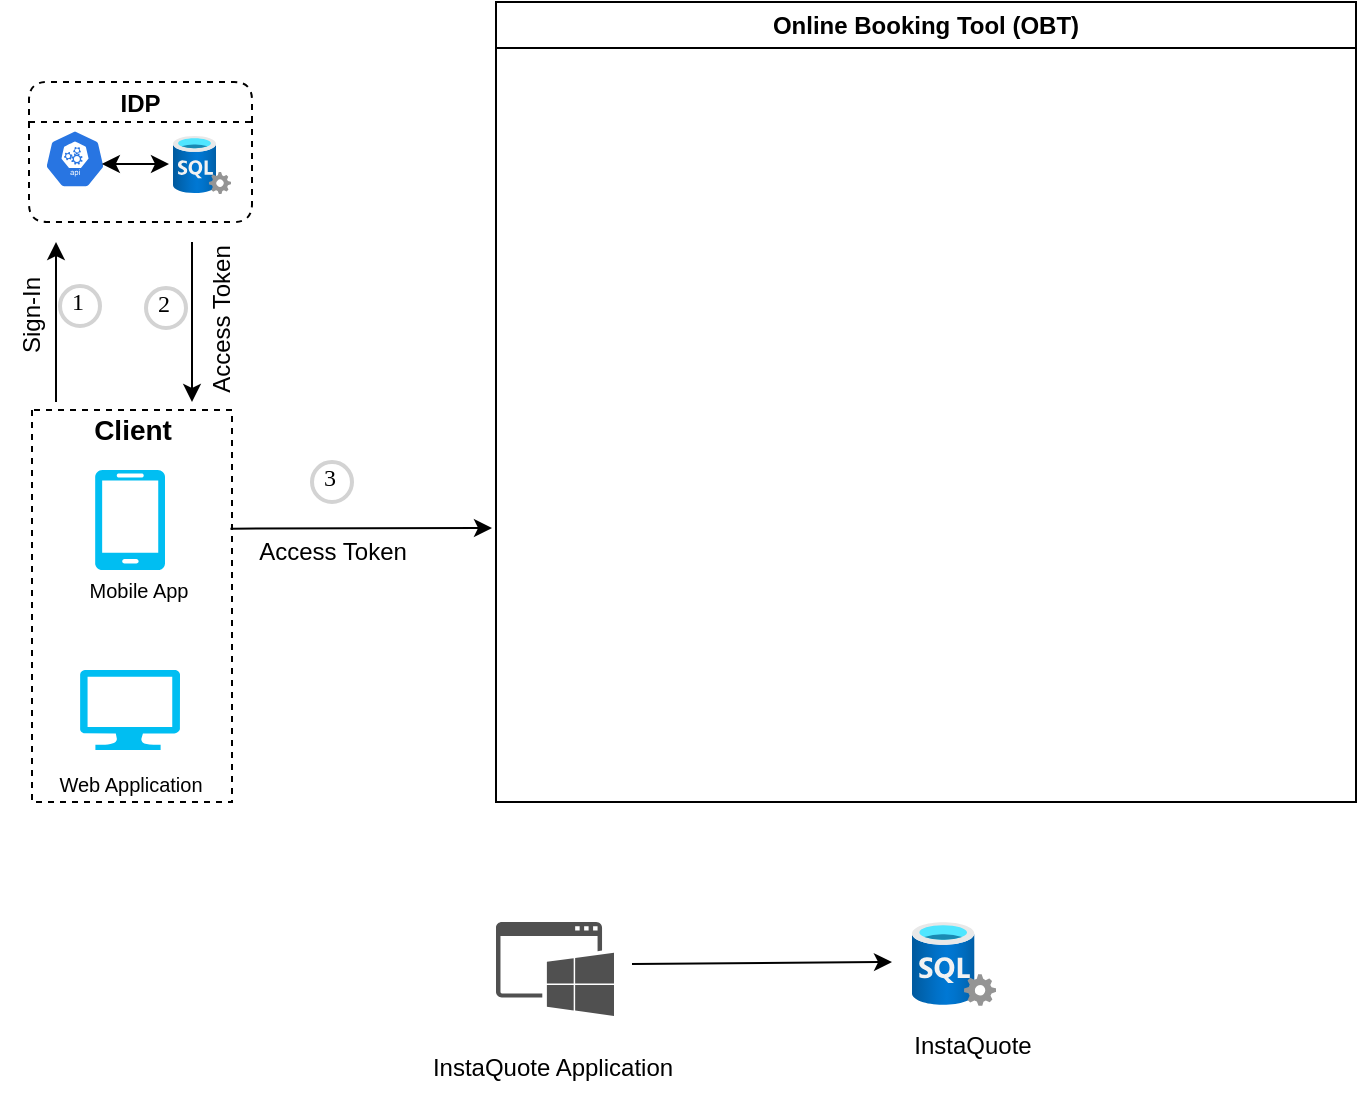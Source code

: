 <mxfile version="24.0.1" type="github">
  <diagram name="Page-1" id="DUCIpj3DOu0OiCT-E4R0">
    <mxGraphModel dx="1509" dy="777" grid="1" gridSize="10" guides="1" tooltips="1" connect="1" arrows="1" fold="1" page="1" pageScale="1" pageWidth="827" pageHeight="1169" math="0" shadow="0">
      <root>
        <mxCell id="0" />
        <mxCell id="1" parent="0" />
        <mxCell id="tTZFya0qGvYQVYEenKkX-1" value="" style="swimlane;startSize=0;fontSize=10;strokeWidth=1;fillColor=#E6E6E6;collapsible=0;dashed=1;rounded=1;noLabel=0;" vertex="1" parent="1">
          <mxGeometry x="20" y="414" width="100" height="196" as="geometry" />
        </mxCell>
        <mxCell id="tTZFya0qGvYQVYEenKkX-2" value="&lt;b&gt;Client&lt;/b&gt;" style="text;html=1;align=center;verticalAlign=middle;resizable=0;points=[];autosize=1;strokeColor=none;fillColor=none;fontSize=14;" vertex="1" parent="tTZFya0qGvYQVYEenKkX-1">
          <mxGeometry x="20" y="-5" width="60" height="30" as="geometry" />
        </mxCell>
        <mxCell id="tTZFya0qGvYQVYEenKkX-3" value="Mobile App&lt;br&gt;" style="text;html=1;align=center;verticalAlign=middle;resizable=0;points=[];autosize=1;strokeColor=none;fillColor=none;fontSize=10;" vertex="1" parent="tTZFya0qGvYQVYEenKkX-1">
          <mxGeometry x="23" y="80" width="60" height="20" as="geometry" />
        </mxCell>
        <mxCell id="tTZFya0qGvYQVYEenKkX-4" value="" style="verticalLabelPosition=bottom;html=1;verticalAlign=top;align=center;strokeColor=none;fillColor=#00BEF2;shape=mxgraph.azure.computer;pointerEvents=1;rounded=1;dashed=1;fontSize=10;" vertex="1" parent="tTZFya0qGvYQVYEenKkX-1">
          <mxGeometry x="24" y="130" width="50" height="40" as="geometry" />
        </mxCell>
        <mxCell id="tTZFya0qGvYQVYEenKkX-5" value="" style="verticalLabelPosition=bottom;html=1;verticalAlign=top;align=center;strokeColor=none;fillColor=#00BEF2;shape=mxgraph.azure.mobile;pointerEvents=1;rounded=1;dashed=1;fontSize=10;" vertex="1" parent="tTZFya0qGvYQVYEenKkX-1">
          <mxGeometry x="31.5" y="30" width="35" height="50" as="geometry" />
        </mxCell>
        <mxCell id="tTZFya0qGvYQVYEenKkX-6" value="Web Application" style="text;html=1;align=center;verticalAlign=middle;resizable=0;points=[];autosize=1;strokeColor=none;fillColor=none;fontSize=10;" vertex="1" parent="1">
          <mxGeometry x="24" y="591" width="90" height="20" as="geometry" />
        </mxCell>
        <mxCell id="tTZFya0qGvYQVYEenKkX-7" value="IDP" style="swimlane;startSize=20;glass=0;swimlaneLine=1;dashed=1;strokeWidth=1;swimlaneFillColor=none;rounded=1;shadow=0;sketch=0;swimlaneHead=1;horizontal=1;noLabel=0;collapsible=0;" vertex="1" parent="1">
          <mxGeometry x="18.5" y="250" width="111.5" height="70" as="geometry">
            <mxRectangle x="140" y="55" width="50" height="40" as="alternateBounds" />
          </mxGeometry>
        </mxCell>
        <mxCell id="tTZFya0qGvYQVYEenKkX-8" value="" style="sketch=0;html=1;dashed=0;whitespace=wrap;fillColor=#2875E2;strokeColor=#ffffff;points=[[0.005,0.63,0],[0.1,0.2,0],[0.9,0.2,0],[0.5,0,0],[0.995,0.63,0],[0.72,0.99,0],[0.5,1,0],[0.28,0.99,0]];shape=mxgraph.kubernetes.icon;prIcon=api" vertex="1" parent="tTZFya0qGvYQVYEenKkX-7">
          <mxGeometry x="-2" y="24" width="50" height="29" as="geometry" />
        </mxCell>
        <mxCell id="tTZFya0qGvYQVYEenKkX-9" value="" style="aspect=fixed;html=1;points=[];align=center;image;fontSize=12;image=img/lib/azure2/databases/SQL_Server.svg;" vertex="1" parent="tTZFya0qGvYQVYEenKkX-7">
          <mxGeometry x="72" y="27" width="29" height="29" as="geometry" />
        </mxCell>
        <mxCell id="tTZFya0qGvYQVYEenKkX-10" value="" style="endArrow=classic;startArrow=classic;html=1;rounded=0;fontSize=11;" edge="1" parent="tTZFya0qGvYQVYEenKkX-7">
          <mxGeometry width="50" height="50" relative="1" as="geometry">
            <mxPoint x="70" y="41" as="sourcePoint" />
            <mxPoint x="36.41" y="41" as="targetPoint" />
          </mxGeometry>
        </mxCell>
        <mxCell id="tTZFya0qGvYQVYEenKkX-14" value="" style="endArrow=classic;html=1;rounded=0;" edge="1" parent="1">
          <mxGeometry width="50" height="50" relative="1" as="geometry">
            <mxPoint x="32" y="410" as="sourcePoint" />
            <mxPoint x="32" y="330" as="targetPoint" />
          </mxGeometry>
        </mxCell>
        <mxCell id="tTZFya0qGvYQVYEenKkX-16" value="1" style="ellipse;whiteSpace=wrap;html=1;aspect=fixed;strokeWidth=2;fontFamily=Tahoma;spacingBottom=4;spacingRight=2;strokeColor=#d3d3d3;" vertex="1" parent="1">
          <mxGeometry x="34" y="352" width="20" height="20" as="geometry" />
        </mxCell>
        <mxCell id="tTZFya0qGvYQVYEenKkX-17" value="" style="endArrow=classic;html=1;rounded=0;" edge="1" parent="1">
          <mxGeometry width="50" height="50" relative="1" as="geometry">
            <mxPoint x="100" y="330" as="sourcePoint" />
            <mxPoint x="100" y="410" as="targetPoint" />
          </mxGeometry>
        </mxCell>
        <mxCell id="tTZFya0qGvYQVYEenKkX-18" value="2" style="ellipse;whiteSpace=wrap;html=1;aspect=fixed;strokeWidth=2;fontFamily=Tahoma;spacingBottom=4;spacingRight=2;strokeColor=#d3d3d3;" vertex="1" parent="1">
          <mxGeometry x="77" y="353" width="20" height="20" as="geometry" />
        </mxCell>
        <mxCell id="tTZFya0qGvYQVYEenKkX-19" value="Sign-In" style="text;html=1;align=center;verticalAlign=middle;resizable=0;points=[];autosize=1;strokeColor=none;fillColor=none;flipH=1;flipV=1;rotation=270;" vertex="1" parent="1">
          <mxGeometry x="-10" y="352" width="60" height="30" as="geometry" />
        </mxCell>
        <mxCell id="tTZFya0qGvYQVYEenKkX-20" value="Access Token" style="text;html=1;align=center;verticalAlign=middle;resizable=0;points=[];autosize=1;strokeColor=none;fillColor=none;flipH=1;flipV=1;rotation=270;" vertex="1" parent="1">
          <mxGeometry x="65" y="354" width="100" height="30" as="geometry" />
        </mxCell>
        <mxCell id="tTZFya0qGvYQVYEenKkX-21" value="Online Booking Tool (OBT)" style="swimlane;whiteSpace=wrap;html=1;" vertex="1" parent="1">
          <mxGeometry x="252" y="210" width="430" height="400" as="geometry" />
        </mxCell>
        <mxCell id="tTZFya0qGvYQVYEenKkX-28" value="" style="endArrow=classic;html=1;rounded=0;exitX=1.003;exitY=0.889;exitDx=0;exitDy=0;exitPerimeter=0;" edge="1" parent="1" source="tTZFya0qGvYQVYEenKkX-29">
          <mxGeometry width="50" height="50" relative="1" as="geometry">
            <mxPoint x="114" y="470" as="sourcePoint" />
            <mxPoint x="250" y="473" as="targetPoint" />
          </mxGeometry>
        </mxCell>
        <mxCell id="tTZFya0qGvYQVYEenKkX-29" value="Access Token" style="text;html=1;align=center;verticalAlign=middle;resizable=0;points=[];autosize=1;strokeColor=none;fillColor=none;flipH=1;flipV=1;rotation=0;" vertex="1" parent="1">
          <mxGeometry x="119.5" y="470" width="100" height="30" as="geometry" />
        </mxCell>
        <mxCell id="tTZFya0qGvYQVYEenKkX-30" value="3" style="ellipse;whiteSpace=wrap;html=1;aspect=fixed;strokeWidth=2;fontFamily=Tahoma;spacingBottom=4;spacingRight=2;strokeColor=#d3d3d3;" vertex="1" parent="1">
          <mxGeometry x="160" y="440" width="20" height="20" as="geometry" />
        </mxCell>
        <mxCell id="tTZFya0qGvYQVYEenKkX-48" value="InstaQuote" style="text;html=1;align=center;verticalAlign=middle;resizable=0;points=[];autosize=1;strokeColor=none;fillColor=none;" vertex="1" parent="1">
          <mxGeometry x="450" y="717" width="80" height="30" as="geometry" />
        </mxCell>
        <mxCell id="tTZFya0qGvYQVYEenKkX-49" value="" style="sketch=0;pointerEvents=1;shadow=0;dashed=0;html=1;strokeColor=none;fillColor=#505050;labelPosition=center;verticalLabelPosition=bottom;verticalAlign=top;outlineConnect=0;align=center;shape=mxgraph.office.concepts.application_windows;" vertex="1" parent="1">
          <mxGeometry x="252" y="670" width="59" height="47" as="geometry" />
        </mxCell>
        <mxCell id="tTZFya0qGvYQVYEenKkX-51" value="InstaQuote Application" style="text;html=1;align=center;verticalAlign=middle;resizable=0;points=[];autosize=1;strokeColor=none;fillColor=none;" vertex="1" parent="1">
          <mxGeometry x="210" y="728" width="140" height="30" as="geometry" />
        </mxCell>
        <mxCell id="tTZFya0qGvYQVYEenKkX-47" value="" style="image;aspect=fixed;html=1;points=[];align=center;fontSize=12;image=img/lib/azure2/databases/SQL_Server.svg;" vertex="1" parent="1">
          <mxGeometry x="460" y="670" width="42" height="42" as="geometry" />
        </mxCell>
        <mxCell id="tTZFya0qGvYQVYEenKkX-52" value="" style="endArrow=classic;html=1;rounded=0;" edge="1" parent="1">
          <mxGeometry width="50" height="50" relative="1" as="geometry">
            <mxPoint x="320" y="691" as="sourcePoint" />
            <mxPoint x="450" y="690" as="targetPoint" />
          </mxGeometry>
        </mxCell>
      </root>
    </mxGraphModel>
  </diagram>
</mxfile>
